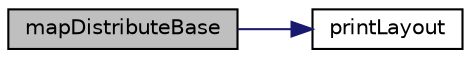 digraph "mapDistributeBase"
{
  bgcolor="transparent";
  edge [fontname="Helvetica",fontsize="10",labelfontname="Helvetica",labelfontsize="10"];
  node [fontname="Helvetica",fontsize="10",shape=record];
  rankdir="LR";
  Node1 [label="mapDistributeBase",height=0.2,width=0.4,color="black", fillcolor="grey75", style="filled" fontcolor="black"];
  Node1 -> Node2 [color="midnightblue",fontsize="10",style="solid",fontname="Helvetica"];
  Node2 [label="printLayout",height=0.2,width=0.4,color="black",URL="$classFoam_1_1mapDistributeBase.html#a2abaa53e895354873ce82ba99628ffb2",tooltip="Debug: print layout. Can only be used on maps with sorted. "];
}
